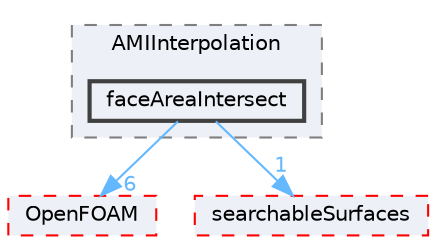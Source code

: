 digraph "src/meshTools/AMIInterpolation/faceAreaIntersect"
{
 // LATEX_PDF_SIZE
  bgcolor="transparent";
  edge [fontname=Helvetica,fontsize=10,labelfontname=Helvetica,labelfontsize=10];
  node [fontname=Helvetica,fontsize=10,shape=box,height=0.2,width=0.4];
  compound=true
  subgraph clusterdir_6b9532b4107849d088a6e7b91bdf643c {
    graph [ bgcolor="#edf0f7", pencolor="grey50", label="AMIInterpolation", fontname=Helvetica,fontsize=10 style="filled,dashed", URL="dir_6b9532b4107849d088a6e7b91bdf643c.html",tooltip=""]
  dir_4ae445d483bd729388166adc3e791dcb [label="faceAreaIntersect", fillcolor="#edf0f7", color="grey25", style="filled,bold", URL="dir_4ae445d483bd729388166adc3e791dcb.html",tooltip=""];
  }
  dir_c5473ff19b20e6ec4dfe5c310b3778a8 [label="OpenFOAM", fillcolor="#edf0f7", color="red", style="filled,dashed", URL="dir_c5473ff19b20e6ec4dfe5c310b3778a8.html",tooltip=""];
  dir_fdba7555f757b9c8126275cbaccc3a14 [label="searchableSurfaces", fillcolor="#edf0f7", color="red", style="filled,dashed", URL="dir_fdba7555f757b9c8126275cbaccc3a14.html",tooltip=""];
  dir_4ae445d483bd729388166adc3e791dcb->dir_c5473ff19b20e6ec4dfe5c310b3778a8 [headlabel="6", labeldistance=1.5 headhref="dir_001246_002695.html" href="dir_001246_002695.html" color="steelblue1" fontcolor="steelblue1"];
  dir_4ae445d483bd729388166adc3e791dcb->dir_fdba7555f757b9c8126275cbaccc3a14 [headlabel="1", labeldistance=1.5 headhref="dir_001246_003461.html" href="dir_001246_003461.html" color="steelblue1" fontcolor="steelblue1"];
}
